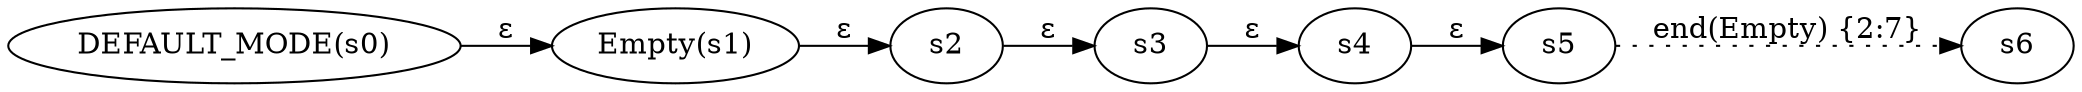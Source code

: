 digraph ATN {
  rankdir=LR;

  "DEFAULT_MODE(s0)" -> "Empty(s1)" [label=ε]
  "Empty(s1)" -> s2 [label=ε]
  s2 -> s3 [label=ε]
  s3 -> s4 [label=ε]
  s4 -> s5 [label=ε]
  s5 -> s6 [label="end(Empty) {2:7}", style=dotted]
}